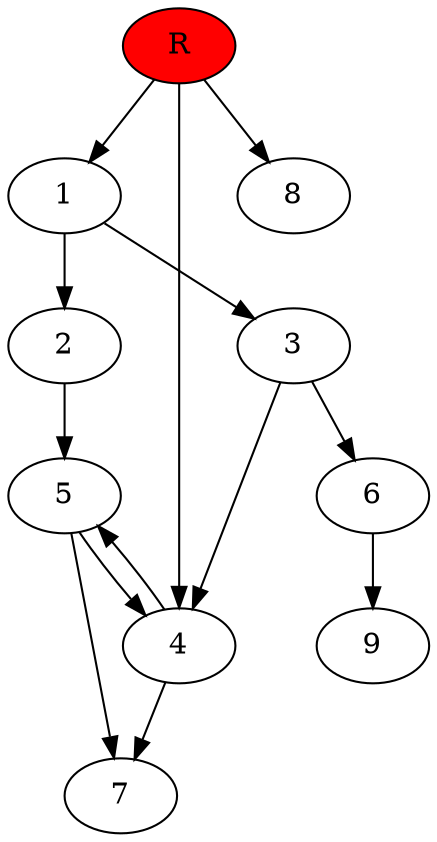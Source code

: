 digraph prb13735 {
	1
	2
	3
	4
	5
	6
	7
	8
	R [fillcolor="#ff0000" style=filled]
	1 -> 2
	1 -> 3
	2 -> 5
	3 -> 4
	3 -> 6
	4 -> 5
	4 -> 7
	5 -> 4
	5 -> 7
	6 -> 9
	R -> 1
	R -> 4
	R -> 8
}
